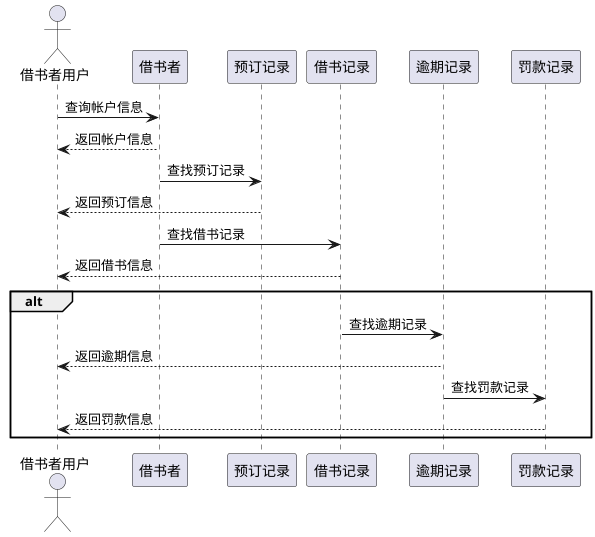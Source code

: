 @startuml
actor 借书者用户
借书者用户->借书者:查询帐户信息
借书者-->借书者用户:返回帐户信息
借书者->预订记录:查找预订记录
预订记录-->借书者用户:返回预订信息
借书者->借书记录:查找借书记录
借书记录-->借书者用户:返回借书信息
alt
借书记录->逾期记录:查找逾期记录
逾期记录-->借书者用户:返回逾期信息
逾期记录->罚款记录:查找罚款记录
罚款记录-->借书者用户:返回罚款信息
end
@enduml